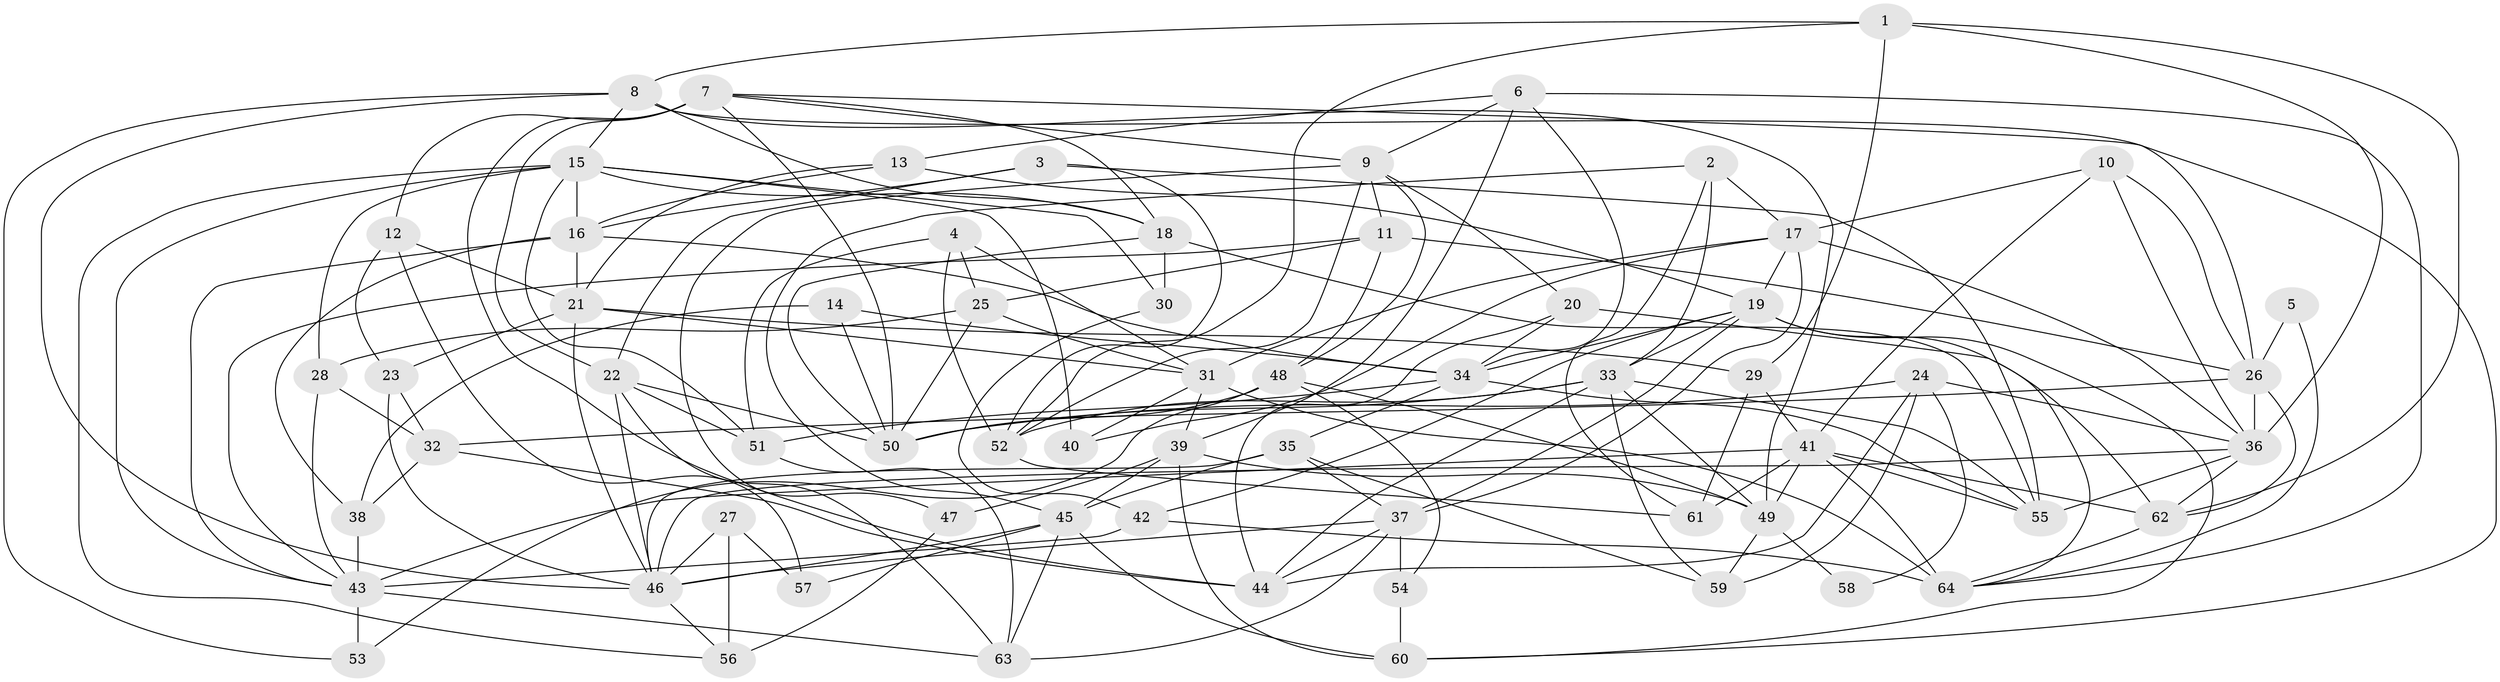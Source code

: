 // original degree distribution, {3: 0.2926829268292683, 5: 0.17886178861788618, 6: 0.04878048780487805, 4: 0.3008130081300813, 2: 0.10569105691056911, 7: 0.06504065040650407, 8: 0.008130081300813009}
// Generated by graph-tools (version 1.1) at 2025/37/03/04/25 23:37:14]
// undirected, 64 vertices, 173 edges
graph export_dot {
  node [color=gray90,style=filled];
  1;
  2;
  3;
  4;
  5;
  6;
  7;
  8;
  9;
  10;
  11;
  12;
  13;
  14;
  15;
  16;
  17;
  18;
  19;
  20;
  21;
  22;
  23;
  24;
  25;
  26;
  27;
  28;
  29;
  30;
  31;
  32;
  33;
  34;
  35;
  36;
  37;
  38;
  39;
  40;
  41;
  42;
  43;
  44;
  45;
  46;
  47;
  48;
  49;
  50;
  51;
  52;
  53;
  54;
  55;
  56;
  57;
  58;
  59;
  60;
  61;
  62;
  63;
  64;
  1 -- 8 [weight=1.0];
  1 -- 29 [weight=1.0];
  1 -- 36 [weight=1.0];
  1 -- 52 [weight=1.0];
  1 -- 62 [weight=1.0];
  2 -- 17 [weight=1.0];
  2 -- 33 [weight=1.0];
  2 -- 45 [weight=1.0];
  2 -- 61 [weight=1.0];
  3 -- 16 [weight=1.0];
  3 -- 22 [weight=1.0];
  3 -- 52 [weight=1.0];
  3 -- 55 [weight=1.0];
  4 -- 25 [weight=1.0];
  4 -- 31 [weight=1.0];
  4 -- 51 [weight=1.0];
  4 -- 52 [weight=1.0];
  5 -- 26 [weight=1.0];
  5 -- 64 [weight=1.0];
  6 -- 9 [weight=1.0];
  6 -- 13 [weight=1.0];
  6 -- 34 [weight=1.0];
  6 -- 39 [weight=1.0];
  6 -- 64 [weight=1.0];
  7 -- 9 [weight=1.0];
  7 -- 12 [weight=2.0];
  7 -- 18 [weight=1.0];
  7 -- 22 [weight=1.0];
  7 -- 26 [weight=1.0];
  7 -- 44 [weight=1.0];
  7 -- 50 [weight=1.0];
  8 -- 15 [weight=1.0];
  8 -- 18 [weight=1.0];
  8 -- 46 [weight=1.0];
  8 -- 49 [weight=1.0];
  8 -- 53 [weight=1.0];
  8 -- 60 [weight=1.0];
  9 -- 11 [weight=1.0];
  9 -- 20 [weight=1.0];
  9 -- 47 [weight=2.0];
  9 -- 48 [weight=1.0];
  9 -- 52 [weight=1.0];
  10 -- 17 [weight=1.0];
  10 -- 26 [weight=1.0];
  10 -- 36 [weight=1.0];
  10 -- 41 [weight=1.0];
  11 -- 25 [weight=1.0];
  11 -- 26 [weight=1.0];
  11 -- 43 [weight=1.0];
  11 -- 48 [weight=1.0];
  12 -- 21 [weight=1.0];
  12 -- 23 [weight=1.0];
  12 -- 57 [weight=1.0];
  13 -- 16 [weight=1.0];
  13 -- 19 [weight=1.0];
  13 -- 21 [weight=1.0];
  14 -- 34 [weight=1.0];
  14 -- 38 [weight=1.0];
  14 -- 50 [weight=1.0];
  15 -- 16 [weight=1.0];
  15 -- 18 [weight=1.0];
  15 -- 28 [weight=1.0];
  15 -- 30 [weight=1.0];
  15 -- 40 [weight=1.0];
  15 -- 43 [weight=1.0];
  15 -- 51 [weight=1.0];
  15 -- 56 [weight=1.0];
  16 -- 21 [weight=1.0];
  16 -- 34 [weight=2.0];
  16 -- 38 [weight=1.0];
  16 -- 43 [weight=1.0];
  17 -- 19 [weight=1.0];
  17 -- 31 [weight=1.0];
  17 -- 36 [weight=1.0];
  17 -- 37 [weight=1.0];
  17 -- 40 [weight=1.0];
  18 -- 30 [weight=1.0];
  18 -- 50 [weight=1.0];
  18 -- 55 [weight=1.0];
  19 -- 33 [weight=1.0];
  19 -- 34 [weight=1.0];
  19 -- 37 [weight=1.0];
  19 -- 42 [weight=1.0];
  19 -- 60 [weight=1.0];
  19 -- 64 [weight=1.0];
  20 -- 34 [weight=1.0];
  20 -- 44 [weight=1.0];
  20 -- 62 [weight=1.0];
  21 -- 23 [weight=1.0];
  21 -- 29 [weight=1.0];
  21 -- 31 [weight=1.0];
  21 -- 46 [weight=1.0];
  22 -- 46 [weight=1.0];
  22 -- 50 [weight=1.0];
  22 -- 51 [weight=1.0];
  22 -- 63 [weight=1.0];
  23 -- 32 [weight=1.0];
  23 -- 46 [weight=1.0];
  24 -- 36 [weight=1.0];
  24 -- 44 [weight=1.0];
  24 -- 50 [weight=1.0];
  24 -- 58 [weight=1.0];
  24 -- 59 [weight=1.0];
  25 -- 28 [weight=1.0];
  25 -- 31 [weight=1.0];
  25 -- 50 [weight=1.0];
  26 -- 32 [weight=1.0];
  26 -- 36 [weight=1.0];
  26 -- 62 [weight=1.0];
  27 -- 46 [weight=1.0];
  27 -- 56 [weight=1.0];
  27 -- 57 [weight=1.0];
  28 -- 32 [weight=1.0];
  28 -- 43 [weight=1.0];
  29 -- 41 [weight=1.0];
  29 -- 61 [weight=2.0];
  30 -- 42 [weight=1.0];
  31 -- 39 [weight=1.0];
  31 -- 40 [weight=1.0];
  31 -- 64 [weight=1.0];
  32 -- 38 [weight=1.0];
  32 -- 44 [weight=1.0];
  33 -- 44 [weight=1.0];
  33 -- 49 [weight=1.0];
  33 -- 50 [weight=2.0];
  33 -- 52 [weight=1.0];
  33 -- 55 [weight=1.0];
  33 -- 59 [weight=1.0];
  34 -- 35 [weight=1.0];
  34 -- 51 [weight=1.0];
  34 -- 55 [weight=1.0];
  35 -- 37 [weight=1.0];
  35 -- 45 [weight=2.0];
  35 -- 46 [weight=1.0];
  35 -- 59 [weight=1.0];
  36 -- 46 [weight=1.0];
  36 -- 55 [weight=1.0];
  36 -- 62 [weight=1.0];
  37 -- 44 [weight=1.0];
  37 -- 46 [weight=1.0];
  37 -- 54 [weight=2.0];
  37 -- 63 [weight=1.0];
  38 -- 43 [weight=2.0];
  39 -- 45 [weight=1.0];
  39 -- 47 [weight=1.0];
  39 -- 49 [weight=1.0];
  39 -- 60 [weight=1.0];
  41 -- 43 [weight=1.0];
  41 -- 49 [weight=1.0];
  41 -- 55 [weight=1.0];
  41 -- 61 [weight=1.0];
  41 -- 62 [weight=1.0];
  41 -- 64 [weight=1.0];
  42 -- 43 [weight=1.0];
  42 -- 64 [weight=2.0];
  43 -- 53 [weight=1.0];
  43 -- 63 [weight=1.0];
  45 -- 46 [weight=1.0];
  45 -- 57 [weight=1.0];
  45 -- 60 [weight=1.0];
  45 -- 63 [weight=1.0];
  46 -- 56 [weight=1.0];
  47 -- 56 [weight=2.0];
  48 -- 49 [weight=1.0];
  48 -- 50 [weight=1.0];
  48 -- 53 [weight=1.0];
  48 -- 54 [weight=1.0];
  49 -- 58 [weight=1.0];
  49 -- 59 [weight=1.0];
  51 -- 63 [weight=1.0];
  52 -- 61 [weight=1.0];
  54 -- 60 [weight=1.0];
  62 -- 64 [weight=1.0];
}
